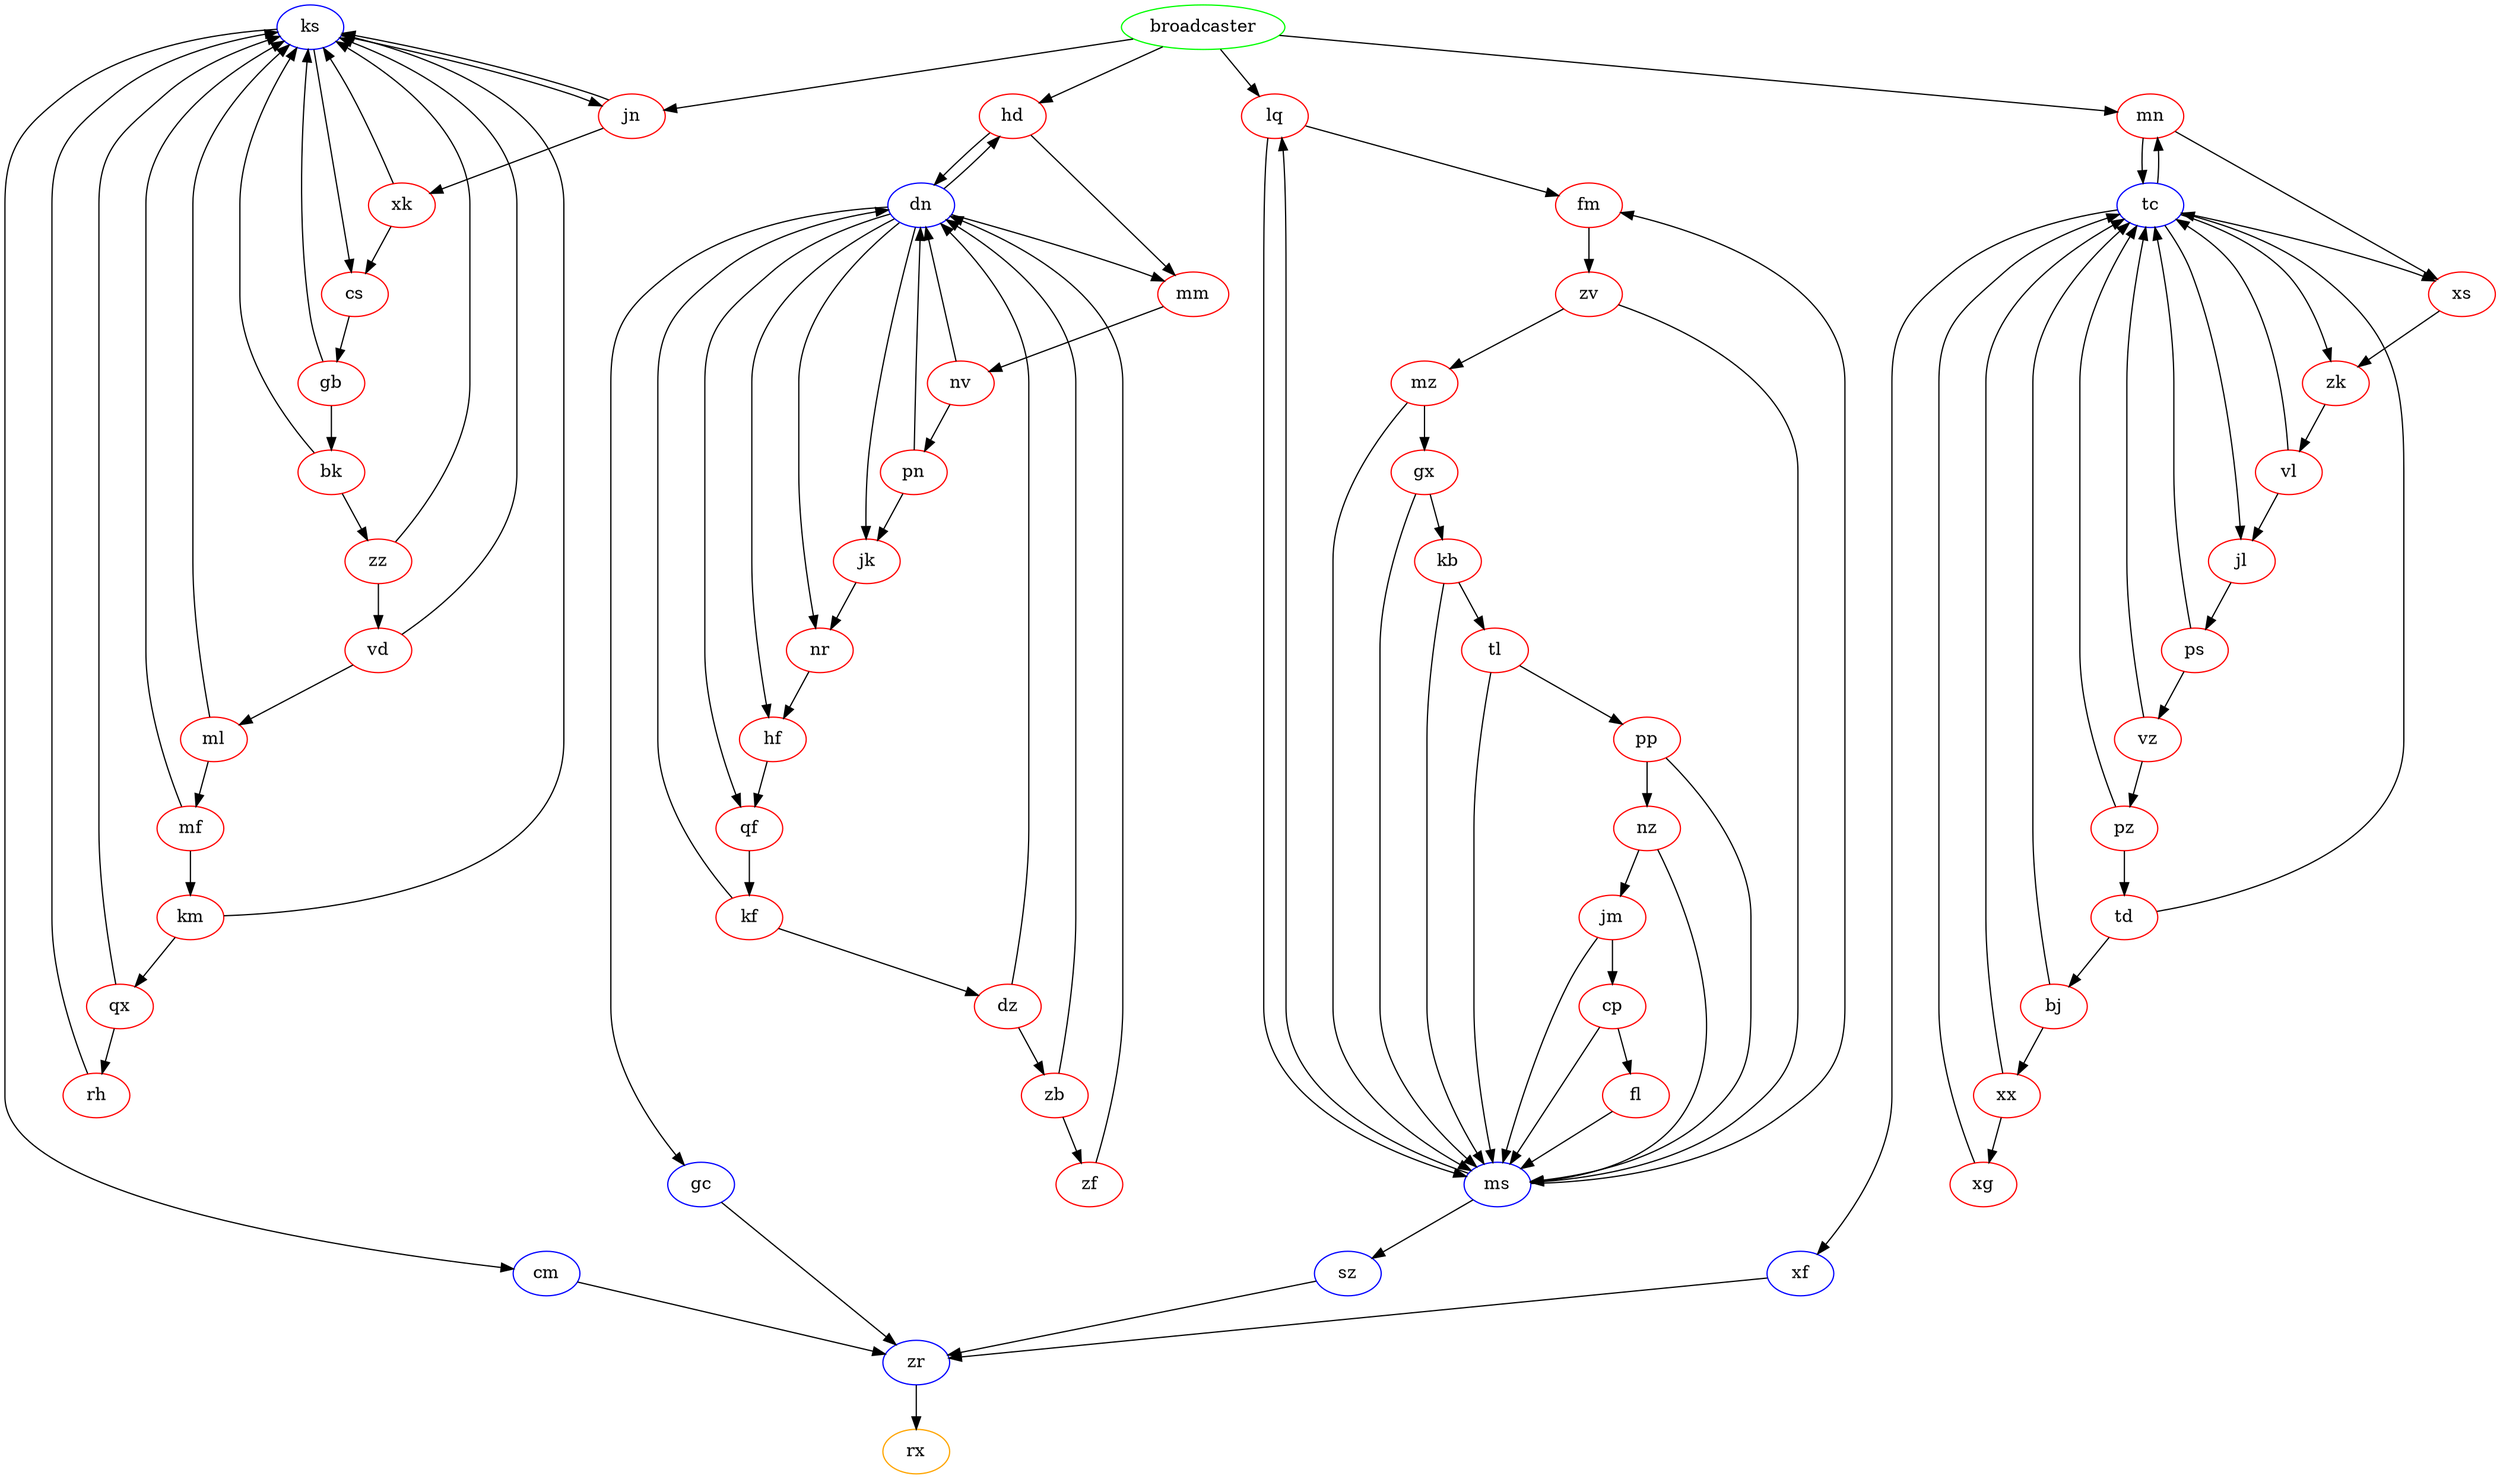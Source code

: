 digraph G {
  overlap=false;
  ks [color=blue];
  ks -> jn;
  ks -> cs;
  ks -> cm;
  fm [color=red];
  fm -> zv;
  dz [color=red];
  dz -> zb;
  dz -> dn;
  bk [color=red];
  bk -> zz;
  bk -> ks;
  lq [color=red];
  lq -> ms;
  lq -> fm;
  vz [color=red];
  vz -> pz;
  vz -> tc;
  nr [color=red];
  nr -> hf;
  ml [color=red];
  ml -> mf;
  ml -> ks;
  sz [color=blue];
  sz -> zr;
  tc [color=blue];
  tc -> mn;
  tc -> xf;
  tc -> jl;
  tc -> xs;
  tc -> zk;
  xs [color=red];
  xs -> zk;
  pn [color=red];
  pn -> dn;
  pn -> jk;
  cs [color=red];
  cs -> gb;
  zr [color=blue];
  zr -> rx;
  mf [color=red];
  mf -> ks;
  mf -> km;
  zz [color=red];
  zz -> ks;
  zz -> vd;
  gb [color=red];
  gb -> bk;
  gb -> ks;
  xk [color=red];
  xk -> cs;
  xk -> ks;
  zv [color=red];
  zv -> mz;
  zv -> ms;
  mz [color=red];
  mz -> ms;
  mz -> gx;
  xf [color=blue];
  xf -> zr;
  jl [color=red];
  jl -> ps;
  nv [color=red];
  nv -> pn;
  nv -> dn;
  jn [color=red];
  jn -> ks;
  jn -> xk;
  zf [color=red];
  zf -> dn;
  hd [color=red];
  hd -> dn;
  hd -> mm;
  ps [color=red];
  ps -> tc;
  ps -> vz;
  jm [color=red];
  jm -> ms;
  jm -> cp;
  dn [color=blue];
  dn -> jk;
  dn -> qf;
  dn -> gc;
  dn -> hf;
  dn -> hd;
  dn -> nr;
  dn -> mm;
  mn [color=red];
  mn -> tc;
  mn -> xs;
  jk [color=red];
  jk -> nr;
  rx [color=orange];
  qf [color=red];
  qf -> kf;
  zk [color=red];
  zk -> vl;
  vd [color=red];
  vd -> ks;
  vd -> ml;
  pz [color=red];
  pz -> td;
  pz -> tc;
  pp [color=red];
  pp -> nz;
  pp -> ms;
  kb [color=red];
  kb -> ms;
  kb -> tl;
  xx [color=red];
  xx -> tc;
  xx -> xg;
  zb [color=red];
  zb -> dn;
  zb -> zf;
  nz [color=red];
  nz -> jm;
  nz -> ms;
  td [color=red];
  td -> bj;
  td -> tc;
  hf [color=red];
  hf -> qf;
  cp [color=red];
  cp -> fl;
  cp -> ms;
  qx [color=red];
  qx -> ks;
  qx -> rh;
  vl [color=red];
  vl -> jl;
  vl -> tc;
  gx [color=red];
  gx -> ms;
  gx -> kb;
  tl [color=red];
  tl -> pp;
  tl -> ms;
  ms [color=blue];
  ms -> lq;
  ms -> fm;
  ms -> sz;
  km [color=red];
  km -> ks;
  km -> qx;
  cm [color=blue];
  cm -> zr;
  fl [color=red];
  fl -> ms;
  bj [color=red];
  bj -> tc;
  bj -> xx;
  broadcaster [color=green];
  broadcaster -> mn;
  broadcaster -> jn;
  broadcaster -> hd;
  broadcaster -> lq;
  xg [color=red];
  xg -> tc;
  rh [color=red];
  rh -> ks;
  kf [color=red];
  kf -> dz;
  kf -> dn;
  mm [color=red];
  mm -> nv;
  gc [color=blue];
  gc -> zr;
}

